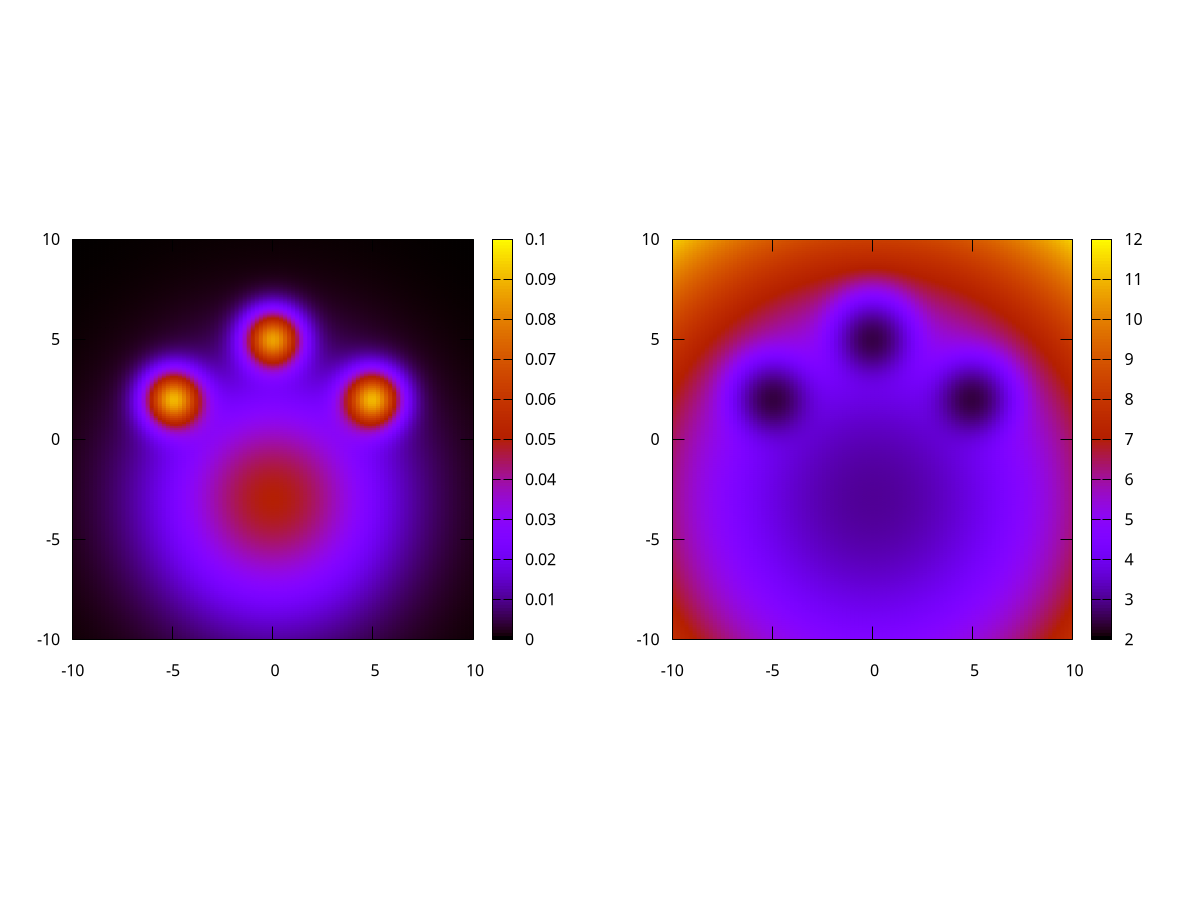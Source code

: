 gauss(x, m, s) = 1/(sqrt(2*pi)*s) * exp(-(x-m)**2/(2*s**2))
gauss2d(x, y, mx, my, sx, sy) = 0.5 * gauss(x, mx, sx) * gauss(y, my, sy)
g(x, y) = gauss2d(x, y, -5, 2, 1, 1) + gauss2d(x, y, 5, 2, 1, 1) + gauss2d(x, y, 0, 5, 1, 1) + 10*gauss2d(x, y, 0, -3, 4, 4)
U(x, y) = -log(g(x, y))

set pm3d map
set xrange [-10:10]
set yrange [-10:10]
set isosample 200, 200
set size square

set multiplot layout 1,2
splot g(x, y) notitle
splot U(x, y) notitle
unset multiplot
